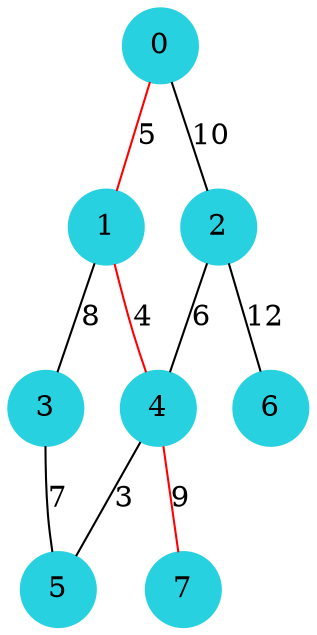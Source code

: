 strict graph BusStops {
	node [shape = circle, style = filled, color = "#28d1e0"]; 0;
	node [shape = circle, style = filled, color = "#28d1e0"]; 1;
	node [shape = circle, style = filled, color = "#28d1e0"]; 2;
	node [shape = circle, style = filled, color = "#28d1e0"]; 3;
	node [shape = circle, style = filled, color = "#28d1e0"]; 4;
	node [shape = circle, style = filled, color = "#28d1e0"]; 5;
	node [shape = circle, style = filled, color = "#28d1e0"]; 6;
	node [shape = circle, style = filled, color = "#28d1e0"]; 7;

	0 -- 1 [color = red, label = 5]
	0 -- 2 [label = 10]
	1 -- 0 [color = red, label = 5]
	1 -- 3 [label = 8]
	1 -- 4 [color = red, label = 4]
	2 -- 0 [label = 10]
	2 -- 4 [label = 6]
	2 -- 6 [label = 12]
	3 -- 1 [label = 8]
	3 -- 5 [label = 7]
	4 -- 1 [color = red, label = 4]
	4 -- 2 [label = 6]
	4 -- 5 [label = 3]
	4 -- 7 [color = red, label = 9]
	5 -- 3 [label = 7]
	5 -- 4 [label = 3]
	6 -- 2 [label = 12]
	7 -- 4 [color = red, label = 9]
}
